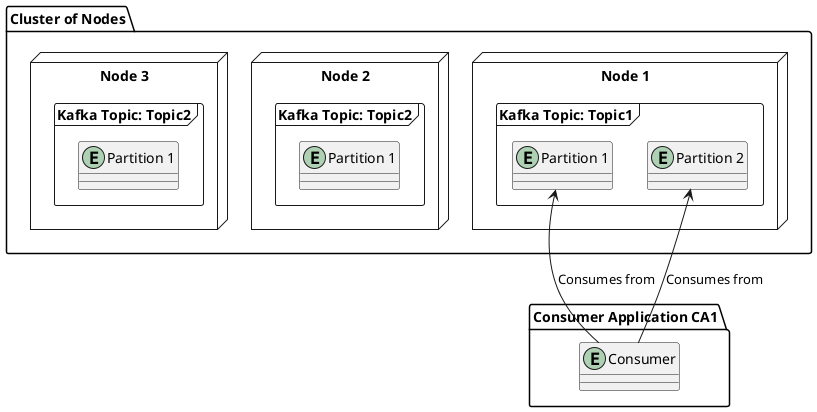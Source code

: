 @startuml

package "Consumer Application CA1" {
    entity "Consumer" as C1
}

package "Cluster of Nodes" {
    node "Node 1" {
        frame "Kafka Topic: Topic1" {
            entity "Partition 1" as P1
            entity "Partition 2" as P2
        }
    }

    node "Node 2" {
            frame "Kafka Topic: Topic2" {
                entity "Partition 1"
        }
    }

    node "Node 3" {
            frame "Kafka Topic: Topic2" {
                entity "Partition 1"
        }
    }
}

P1 <-- C1 : Consumes from
P2 <-- C1 : Consumes from

@enduml
